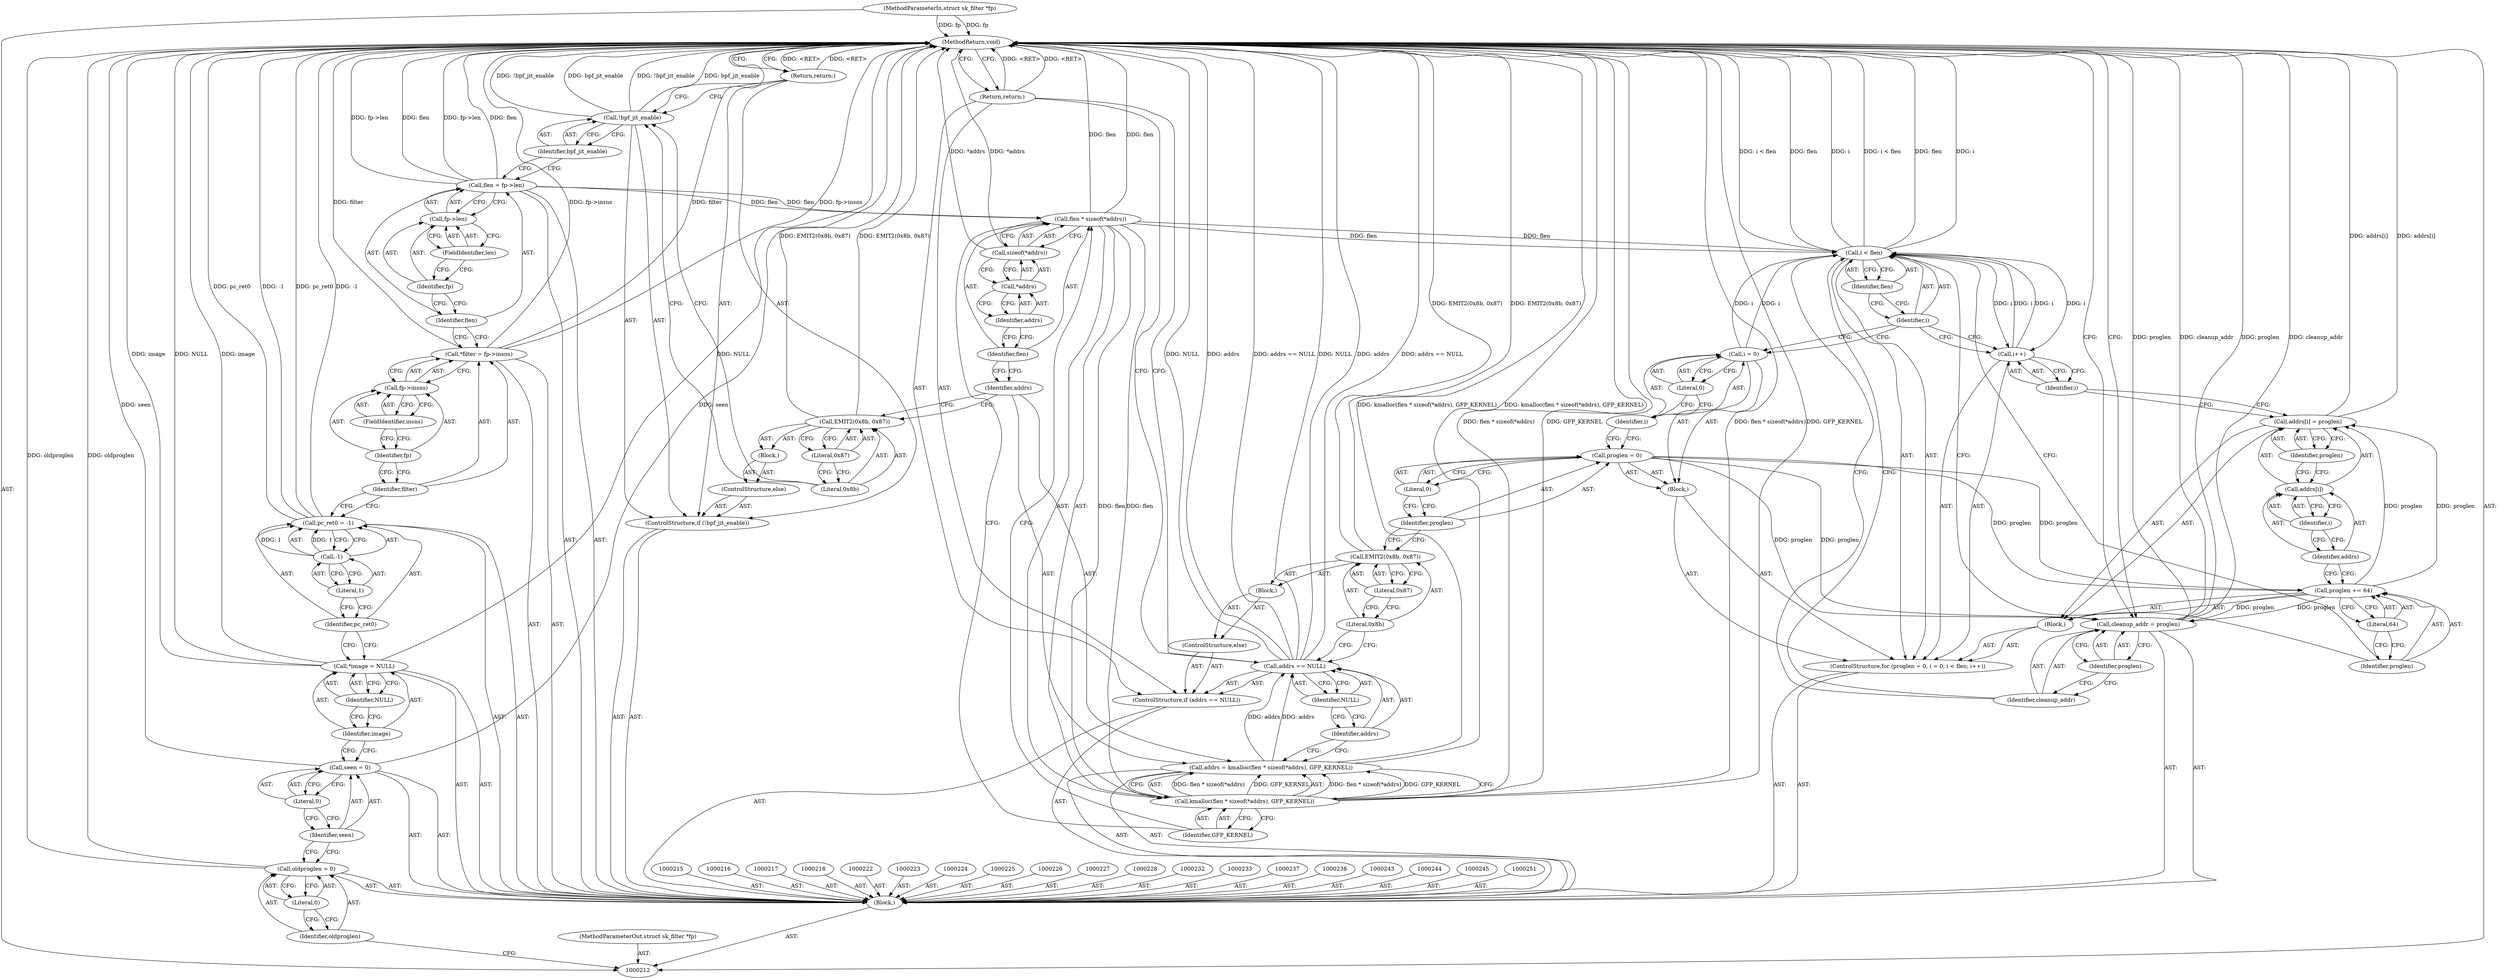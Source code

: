 digraph "0_linux_a03ffcf873fe0f2565386ca8ef832144c42e67fa" {
"1000310" [label="(MethodReturn,void)"];
"1000213" [label="(MethodParameterIn,struct sk_filter *fp)"];
"1000387" [label="(MethodParameterOut,struct sk_filter *fp)"];
"1000241" [label="(Call,-1)"];
"1000242" [label="(Literal,1)"];
"1000239" [label="(Call,pc_ret0 = -1)"];
"1000240" [label="(Identifier,pc_ret0)"];
"1000246" [label="(Call,*filter = fp->insns)"];
"1000247" [label="(Identifier,filter)"];
"1000248" [label="(Call,fp->insns)"];
"1000249" [label="(Identifier,fp)"];
"1000250" [label="(FieldIdentifier,insns)"];
"1000254" [label="(Call,fp->len)"];
"1000255" [label="(Identifier,fp)"];
"1000256" [label="(FieldIdentifier,len)"];
"1000252" [label="(Call,flen = fp->len)"];
"1000253" [label="(Identifier,flen)"];
"1000257" [label="(ControlStructure,if (!bpf_jit_enable))"];
"1000258" [label="(Call,!bpf_jit_enable)"];
"1000259" [label="(Identifier,bpf_jit_enable)"];
"1000260" [label="(Return,return;)"];
"1000214" [label="(Block,)"];
"1000266" [label="(Call,addrs = kmalloc(flen * sizeof(*addrs), GFP_KERNEL))"];
"1000267" [label="(Identifier,addrs)"];
"1000269" [label="(Call,flen * sizeof(*addrs))"];
"1000270" [label="(Identifier,flen)"];
"1000271" [label="(Call,sizeof(*addrs))"];
"1000272" [label="(Call,*addrs)"];
"1000273" [label="(Identifier,addrs)"];
"1000274" [label="(Identifier,GFP_KERNEL)"];
"1000268" [label="(Call,kmalloc(flen * sizeof(*addrs), GFP_KERNEL))"];
"1000275" [label="(ControlStructure,if (addrs == NULL))"];
"1000278" [label="(Identifier,NULL)"];
"1000276" [label="(Call,addrs == NULL)"];
"1000277" [label="(Identifier,addrs)"];
"1000279" [label="(Return,return;)"];
"1000285" [label="(ControlStructure,for (proglen = 0, i = 0; i < flen; i++))"];
"1000289" [label="(Literal,0)"];
"1000290" [label="(Call,i = 0)"];
"1000291" [label="(Identifier,i)"];
"1000292" [label="(Literal,0)"];
"1000293" [label="(Call,i < flen)"];
"1000294" [label="(Identifier,i)"];
"1000295" [label="(Identifier,flen)"];
"1000296" [label="(Call,i++)"];
"1000297" [label="(Identifier,i)"];
"1000298" [label="(Block,)"];
"1000286" [label="(Block,)"];
"1000287" [label="(Call,proglen = 0)"];
"1000288" [label="(Identifier,proglen)"];
"1000301" [label="(Literal,64)"];
"1000299" [label="(Call,proglen += 64)"];
"1000300" [label="(Identifier,proglen)"];
"1000306" [label="(Identifier,proglen)"];
"1000302" [label="(Call,addrs[i] = proglen)"];
"1000303" [label="(Call,addrs[i])"];
"1000304" [label="(Identifier,addrs)"];
"1000305" [label="(Identifier,i)"];
"1000307" [label="(Call,cleanup_addr = proglen)"];
"1000308" [label="(Identifier,cleanup_addr)"];
"1000309" [label="(Identifier,proglen)"];
"1000281" [label="(Block,)"];
"1000280" [label="(ControlStructure,else)"];
"1000283" [label="(Literal,0x8b)"];
"1000284" [label="(Literal,0x87)"];
"1000282" [label="(Call,EMIT2(0x8b, 0x87))"];
"1000262" [label="(Block,)"];
"1000261" [label="(ControlStructure,else)"];
"1000264" [label="(Literal,0x8b)"];
"1000265" [label="(Literal,0x87)"];
"1000263" [label="(Call,EMIT2(0x8b, 0x87))"];
"1000219" [label="(Call,oldproglen = 0)"];
"1000220" [label="(Identifier,oldproglen)"];
"1000221" [label="(Literal,0)"];
"1000229" [label="(Call,seen = 0)"];
"1000230" [label="(Identifier,seen)"];
"1000231" [label="(Literal,0)"];
"1000236" [label="(Identifier,NULL)"];
"1000234" [label="(Call,*image = NULL)"];
"1000235" [label="(Identifier,image)"];
"1000310" -> "1000212"  [label="AST: "];
"1000310" -> "1000260"  [label="CFG: "];
"1000310" -> "1000279"  [label="CFG: "];
"1000310" -> "1000307"  [label="CFG: "];
"1000279" -> "1000310"  [label="DDG: <RET>"];
"1000307" -> "1000310"  [label="DDG: proglen"];
"1000307" -> "1000310"  [label="DDG: cleanup_addr"];
"1000282" -> "1000310"  [label="DDG: EMIT2(0x8b, 0x87)"];
"1000302" -> "1000310"  [label="DDG: addrs[i]"];
"1000268" -> "1000310"  [label="DDG: flen * sizeof(*addrs)"];
"1000268" -> "1000310"  [label="DDG: GFP_KERNEL"];
"1000258" -> "1000310"  [label="DDG: !bpf_jit_enable"];
"1000258" -> "1000310"  [label="DDG: bpf_jit_enable"];
"1000276" -> "1000310"  [label="DDG: addrs == NULL"];
"1000276" -> "1000310"  [label="DDG: NULL"];
"1000276" -> "1000310"  [label="DDG: addrs"];
"1000293" -> "1000310"  [label="DDG: flen"];
"1000293" -> "1000310"  [label="DDG: i"];
"1000293" -> "1000310"  [label="DDG: i < flen"];
"1000213" -> "1000310"  [label="DDG: fp"];
"1000269" -> "1000310"  [label="DDG: flen"];
"1000271" -> "1000310"  [label="DDG: *addrs"];
"1000246" -> "1000310"  [label="DDG: filter"];
"1000246" -> "1000310"  [label="DDG: fp->insns"];
"1000234" -> "1000310"  [label="DDG: NULL"];
"1000234" -> "1000310"  [label="DDG: image"];
"1000252" -> "1000310"  [label="DDG: flen"];
"1000252" -> "1000310"  [label="DDG: fp->len"];
"1000239" -> "1000310"  [label="DDG: pc_ret0"];
"1000239" -> "1000310"  [label="DDG: -1"];
"1000266" -> "1000310"  [label="DDG: kmalloc(flen * sizeof(*addrs), GFP_KERNEL)"];
"1000263" -> "1000310"  [label="DDG: EMIT2(0x8b, 0x87)"];
"1000229" -> "1000310"  [label="DDG: seen"];
"1000219" -> "1000310"  [label="DDG: oldproglen"];
"1000260" -> "1000310"  [label="DDG: <RET>"];
"1000213" -> "1000212"  [label="AST: "];
"1000213" -> "1000310"  [label="DDG: fp"];
"1000387" -> "1000212"  [label="AST: "];
"1000241" -> "1000239"  [label="AST: "];
"1000241" -> "1000242"  [label="CFG: "];
"1000242" -> "1000241"  [label="AST: "];
"1000239" -> "1000241"  [label="CFG: "];
"1000241" -> "1000239"  [label="DDG: 1"];
"1000242" -> "1000241"  [label="AST: "];
"1000242" -> "1000240"  [label="CFG: "];
"1000241" -> "1000242"  [label="CFG: "];
"1000239" -> "1000214"  [label="AST: "];
"1000239" -> "1000241"  [label="CFG: "];
"1000240" -> "1000239"  [label="AST: "];
"1000241" -> "1000239"  [label="AST: "];
"1000247" -> "1000239"  [label="CFG: "];
"1000239" -> "1000310"  [label="DDG: pc_ret0"];
"1000239" -> "1000310"  [label="DDG: -1"];
"1000241" -> "1000239"  [label="DDG: 1"];
"1000240" -> "1000239"  [label="AST: "];
"1000240" -> "1000234"  [label="CFG: "];
"1000242" -> "1000240"  [label="CFG: "];
"1000246" -> "1000214"  [label="AST: "];
"1000246" -> "1000248"  [label="CFG: "];
"1000247" -> "1000246"  [label="AST: "];
"1000248" -> "1000246"  [label="AST: "];
"1000253" -> "1000246"  [label="CFG: "];
"1000246" -> "1000310"  [label="DDG: filter"];
"1000246" -> "1000310"  [label="DDG: fp->insns"];
"1000247" -> "1000246"  [label="AST: "];
"1000247" -> "1000239"  [label="CFG: "];
"1000249" -> "1000247"  [label="CFG: "];
"1000248" -> "1000246"  [label="AST: "];
"1000248" -> "1000250"  [label="CFG: "];
"1000249" -> "1000248"  [label="AST: "];
"1000250" -> "1000248"  [label="AST: "];
"1000246" -> "1000248"  [label="CFG: "];
"1000249" -> "1000248"  [label="AST: "];
"1000249" -> "1000247"  [label="CFG: "];
"1000250" -> "1000249"  [label="CFG: "];
"1000250" -> "1000248"  [label="AST: "];
"1000250" -> "1000249"  [label="CFG: "];
"1000248" -> "1000250"  [label="CFG: "];
"1000254" -> "1000252"  [label="AST: "];
"1000254" -> "1000256"  [label="CFG: "];
"1000255" -> "1000254"  [label="AST: "];
"1000256" -> "1000254"  [label="AST: "];
"1000252" -> "1000254"  [label="CFG: "];
"1000255" -> "1000254"  [label="AST: "];
"1000255" -> "1000253"  [label="CFG: "];
"1000256" -> "1000255"  [label="CFG: "];
"1000256" -> "1000254"  [label="AST: "];
"1000256" -> "1000255"  [label="CFG: "];
"1000254" -> "1000256"  [label="CFG: "];
"1000252" -> "1000214"  [label="AST: "];
"1000252" -> "1000254"  [label="CFG: "];
"1000253" -> "1000252"  [label="AST: "];
"1000254" -> "1000252"  [label="AST: "];
"1000259" -> "1000252"  [label="CFG: "];
"1000252" -> "1000310"  [label="DDG: flen"];
"1000252" -> "1000310"  [label="DDG: fp->len"];
"1000252" -> "1000269"  [label="DDG: flen"];
"1000253" -> "1000252"  [label="AST: "];
"1000253" -> "1000246"  [label="CFG: "];
"1000255" -> "1000253"  [label="CFG: "];
"1000257" -> "1000214"  [label="AST: "];
"1000258" -> "1000257"  [label="AST: "];
"1000260" -> "1000257"  [label="AST: "];
"1000261" -> "1000257"  [label="AST: "];
"1000258" -> "1000257"  [label="AST: "];
"1000258" -> "1000259"  [label="CFG: "];
"1000259" -> "1000258"  [label="AST: "];
"1000260" -> "1000258"  [label="CFG: "];
"1000264" -> "1000258"  [label="CFG: "];
"1000258" -> "1000310"  [label="DDG: !bpf_jit_enable"];
"1000258" -> "1000310"  [label="DDG: bpf_jit_enable"];
"1000259" -> "1000258"  [label="AST: "];
"1000259" -> "1000252"  [label="CFG: "];
"1000258" -> "1000259"  [label="CFG: "];
"1000260" -> "1000257"  [label="AST: "];
"1000260" -> "1000258"  [label="CFG: "];
"1000310" -> "1000260"  [label="CFG: "];
"1000260" -> "1000310"  [label="DDG: <RET>"];
"1000214" -> "1000212"  [label="AST: "];
"1000215" -> "1000214"  [label="AST: "];
"1000216" -> "1000214"  [label="AST: "];
"1000217" -> "1000214"  [label="AST: "];
"1000218" -> "1000214"  [label="AST: "];
"1000219" -> "1000214"  [label="AST: "];
"1000222" -> "1000214"  [label="AST: "];
"1000223" -> "1000214"  [label="AST: "];
"1000224" -> "1000214"  [label="AST: "];
"1000225" -> "1000214"  [label="AST: "];
"1000226" -> "1000214"  [label="AST: "];
"1000227" -> "1000214"  [label="AST: "];
"1000228" -> "1000214"  [label="AST: "];
"1000229" -> "1000214"  [label="AST: "];
"1000232" -> "1000214"  [label="AST: "];
"1000233" -> "1000214"  [label="AST: "];
"1000234" -> "1000214"  [label="AST: "];
"1000237" -> "1000214"  [label="AST: "];
"1000238" -> "1000214"  [label="AST: "];
"1000239" -> "1000214"  [label="AST: "];
"1000243" -> "1000214"  [label="AST: "];
"1000244" -> "1000214"  [label="AST: "];
"1000245" -> "1000214"  [label="AST: "];
"1000246" -> "1000214"  [label="AST: "];
"1000251" -> "1000214"  [label="AST: "];
"1000252" -> "1000214"  [label="AST: "];
"1000257" -> "1000214"  [label="AST: "];
"1000266" -> "1000214"  [label="AST: "];
"1000275" -> "1000214"  [label="AST: "];
"1000285" -> "1000214"  [label="AST: "];
"1000307" -> "1000214"  [label="AST: "];
"1000266" -> "1000214"  [label="AST: "];
"1000266" -> "1000268"  [label="CFG: "];
"1000267" -> "1000266"  [label="AST: "];
"1000268" -> "1000266"  [label="AST: "];
"1000277" -> "1000266"  [label="CFG: "];
"1000266" -> "1000310"  [label="DDG: kmalloc(flen * sizeof(*addrs), GFP_KERNEL)"];
"1000268" -> "1000266"  [label="DDG: flen * sizeof(*addrs)"];
"1000268" -> "1000266"  [label="DDG: GFP_KERNEL"];
"1000266" -> "1000276"  [label="DDG: addrs"];
"1000267" -> "1000266"  [label="AST: "];
"1000267" -> "1000263"  [label="CFG: "];
"1000270" -> "1000267"  [label="CFG: "];
"1000269" -> "1000268"  [label="AST: "];
"1000269" -> "1000271"  [label="CFG: "];
"1000270" -> "1000269"  [label="AST: "];
"1000271" -> "1000269"  [label="AST: "];
"1000274" -> "1000269"  [label="CFG: "];
"1000269" -> "1000310"  [label="DDG: flen"];
"1000269" -> "1000268"  [label="DDG: flen"];
"1000252" -> "1000269"  [label="DDG: flen"];
"1000269" -> "1000293"  [label="DDG: flen"];
"1000270" -> "1000269"  [label="AST: "];
"1000270" -> "1000267"  [label="CFG: "];
"1000273" -> "1000270"  [label="CFG: "];
"1000271" -> "1000269"  [label="AST: "];
"1000271" -> "1000272"  [label="CFG: "];
"1000272" -> "1000271"  [label="AST: "];
"1000269" -> "1000271"  [label="CFG: "];
"1000271" -> "1000310"  [label="DDG: *addrs"];
"1000272" -> "1000271"  [label="AST: "];
"1000272" -> "1000273"  [label="CFG: "];
"1000273" -> "1000272"  [label="AST: "];
"1000271" -> "1000272"  [label="CFG: "];
"1000273" -> "1000272"  [label="AST: "];
"1000273" -> "1000270"  [label="CFG: "];
"1000272" -> "1000273"  [label="CFG: "];
"1000274" -> "1000268"  [label="AST: "];
"1000274" -> "1000269"  [label="CFG: "];
"1000268" -> "1000274"  [label="CFG: "];
"1000268" -> "1000266"  [label="AST: "];
"1000268" -> "1000274"  [label="CFG: "];
"1000269" -> "1000268"  [label="AST: "];
"1000274" -> "1000268"  [label="AST: "];
"1000266" -> "1000268"  [label="CFG: "];
"1000268" -> "1000310"  [label="DDG: flen * sizeof(*addrs)"];
"1000268" -> "1000310"  [label="DDG: GFP_KERNEL"];
"1000268" -> "1000266"  [label="DDG: flen * sizeof(*addrs)"];
"1000268" -> "1000266"  [label="DDG: GFP_KERNEL"];
"1000269" -> "1000268"  [label="DDG: flen"];
"1000275" -> "1000214"  [label="AST: "];
"1000276" -> "1000275"  [label="AST: "];
"1000279" -> "1000275"  [label="AST: "];
"1000280" -> "1000275"  [label="AST: "];
"1000278" -> "1000276"  [label="AST: "];
"1000278" -> "1000277"  [label="CFG: "];
"1000276" -> "1000278"  [label="CFG: "];
"1000276" -> "1000275"  [label="AST: "];
"1000276" -> "1000278"  [label="CFG: "];
"1000277" -> "1000276"  [label="AST: "];
"1000278" -> "1000276"  [label="AST: "];
"1000279" -> "1000276"  [label="CFG: "];
"1000283" -> "1000276"  [label="CFG: "];
"1000276" -> "1000310"  [label="DDG: addrs == NULL"];
"1000276" -> "1000310"  [label="DDG: NULL"];
"1000276" -> "1000310"  [label="DDG: addrs"];
"1000266" -> "1000276"  [label="DDG: addrs"];
"1000277" -> "1000276"  [label="AST: "];
"1000277" -> "1000266"  [label="CFG: "];
"1000278" -> "1000277"  [label="CFG: "];
"1000279" -> "1000275"  [label="AST: "];
"1000279" -> "1000276"  [label="CFG: "];
"1000310" -> "1000279"  [label="CFG: "];
"1000279" -> "1000310"  [label="DDG: <RET>"];
"1000285" -> "1000214"  [label="AST: "];
"1000286" -> "1000285"  [label="AST: "];
"1000293" -> "1000285"  [label="AST: "];
"1000296" -> "1000285"  [label="AST: "];
"1000298" -> "1000285"  [label="AST: "];
"1000289" -> "1000287"  [label="AST: "];
"1000289" -> "1000288"  [label="CFG: "];
"1000287" -> "1000289"  [label="CFG: "];
"1000290" -> "1000286"  [label="AST: "];
"1000290" -> "1000292"  [label="CFG: "];
"1000291" -> "1000290"  [label="AST: "];
"1000292" -> "1000290"  [label="AST: "];
"1000294" -> "1000290"  [label="CFG: "];
"1000290" -> "1000293"  [label="DDG: i"];
"1000291" -> "1000290"  [label="AST: "];
"1000291" -> "1000287"  [label="CFG: "];
"1000292" -> "1000291"  [label="CFG: "];
"1000292" -> "1000290"  [label="AST: "];
"1000292" -> "1000291"  [label="CFG: "];
"1000290" -> "1000292"  [label="CFG: "];
"1000293" -> "1000285"  [label="AST: "];
"1000293" -> "1000295"  [label="CFG: "];
"1000294" -> "1000293"  [label="AST: "];
"1000295" -> "1000293"  [label="AST: "];
"1000300" -> "1000293"  [label="CFG: "];
"1000308" -> "1000293"  [label="CFG: "];
"1000293" -> "1000310"  [label="DDG: flen"];
"1000293" -> "1000310"  [label="DDG: i"];
"1000293" -> "1000310"  [label="DDG: i < flen"];
"1000290" -> "1000293"  [label="DDG: i"];
"1000296" -> "1000293"  [label="DDG: i"];
"1000269" -> "1000293"  [label="DDG: flen"];
"1000293" -> "1000296"  [label="DDG: i"];
"1000294" -> "1000293"  [label="AST: "];
"1000294" -> "1000290"  [label="CFG: "];
"1000294" -> "1000296"  [label="CFG: "];
"1000295" -> "1000294"  [label="CFG: "];
"1000295" -> "1000293"  [label="AST: "];
"1000295" -> "1000294"  [label="CFG: "];
"1000293" -> "1000295"  [label="CFG: "];
"1000296" -> "1000285"  [label="AST: "];
"1000296" -> "1000297"  [label="CFG: "];
"1000297" -> "1000296"  [label="AST: "];
"1000294" -> "1000296"  [label="CFG: "];
"1000296" -> "1000293"  [label="DDG: i"];
"1000293" -> "1000296"  [label="DDG: i"];
"1000297" -> "1000296"  [label="AST: "];
"1000297" -> "1000302"  [label="CFG: "];
"1000296" -> "1000297"  [label="CFG: "];
"1000298" -> "1000285"  [label="AST: "];
"1000299" -> "1000298"  [label="AST: "];
"1000302" -> "1000298"  [label="AST: "];
"1000286" -> "1000285"  [label="AST: "];
"1000287" -> "1000286"  [label="AST: "];
"1000290" -> "1000286"  [label="AST: "];
"1000287" -> "1000286"  [label="AST: "];
"1000287" -> "1000289"  [label="CFG: "];
"1000288" -> "1000287"  [label="AST: "];
"1000289" -> "1000287"  [label="AST: "];
"1000291" -> "1000287"  [label="CFG: "];
"1000287" -> "1000299"  [label="DDG: proglen"];
"1000287" -> "1000307"  [label="DDG: proglen"];
"1000288" -> "1000287"  [label="AST: "];
"1000288" -> "1000282"  [label="CFG: "];
"1000289" -> "1000288"  [label="CFG: "];
"1000301" -> "1000299"  [label="AST: "];
"1000301" -> "1000300"  [label="CFG: "];
"1000299" -> "1000301"  [label="CFG: "];
"1000299" -> "1000298"  [label="AST: "];
"1000299" -> "1000301"  [label="CFG: "];
"1000300" -> "1000299"  [label="AST: "];
"1000301" -> "1000299"  [label="AST: "];
"1000304" -> "1000299"  [label="CFG: "];
"1000287" -> "1000299"  [label="DDG: proglen"];
"1000299" -> "1000302"  [label="DDG: proglen"];
"1000299" -> "1000307"  [label="DDG: proglen"];
"1000300" -> "1000299"  [label="AST: "];
"1000300" -> "1000293"  [label="CFG: "];
"1000301" -> "1000300"  [label="CFG: "];
"1000306" -> "1000302"  [label="AST: "];
"1000306" -> "1000303"  [label="CFG: "];
"1000302" -> "1000306"  [label="CFG: "];
"1000302" -> "1000298"  [label="AST: "];
"1000302" -> "1000306"  [label="CFG: "];
"1000303" -> "1000302"  [label="AST: "];
"1000306" -> "1000302"  [label="AST: "];
"1000297" -> "1000302"  [label="CFG: "];
"1000302" -> "1000310"  [label="DDG: addrs[i]"];
"1000299" -> "1000302"  [label="DDG: proglen"];
"1000303" -> "1000302"  [label="AST: "];
"1000303" -> "1000305"  [label="CFG: "];
"1000304" -> "1000303"  [label="AST: "];
"1000305" -> "1000303"  [label="AST: "];
"1000306" -> "1000303"  [label="CFG: "];
"1000304" -> "1000303"  [label="AST: "];
"1000304" -> "1000299"  [label="CFG: "];
"1000305" -> "1000304"  [label="CFG: "];
"1000305" -> "1000303"  [label="AST: "];
"1000305" -> "1000304"  [label="CFG: "];
"1000303" -> "1000305"  [label="CFG: "];
"1000307" -> "1000214"  [label="AST: "];
"1000307" -> "1000309"  [label="CFG: "];
"1000308" -> "1000307"  [label="AST: "];
"1000309" -> "1000307"  [label="AST: "];
"1000310" -> "1000307"  [label="CFG: "];
"1000307" -> "1000310"  [label="DDG: proglen"];
"1000307" -> "1000310"  [label="DDG: cleanup_addr"];
"1000287" -> "1000307"  [label="DDG: proglen"];
"1000299" -> "1000307"  [label="DDG: proglen"];
"1000308" -> "1000307"  [label="AST: "];
"1000308" -> "1000293"  [label="CFG: "];
"1000309" -> "1000308"  [label="CFG: "];
"1000309" -> "1000307"  [label="AST: "];
"1000309" -> "1000308"  [label="CFG: "];
"1000307" -> "1000309"  [label="CFG: "];
"1000281" -> "1000280"  [label="AST: "];
"1000282" -> "1000281"  [label="AST: "];
"1000280" -> "1000275"  [label="AST: "];
"1000281" -> "1000280"  [label="AST: "];
"1000283" -> "1000282"  [label="AST: "];
"1000283" -> "1000276"  [label="CFG: "];
"1000284" -> "1000283"  [label="CFG: "];
"1000284" -> "1000282"  [label="AST: "];
"1000284" -> "1000283"  [label="CFG: "];
"1000282" -> "1000284"  [label="CFG: "];
"1000282" -> "1000281"  [label="AST: "];
"1000282" -> "1000284"  [label="CFG: "];
"1000283" -> "1000282"  [label="AST: "];
"1000284" -> "1000282"  [label="AST: "];
"1000288" -> "1000282"  [label="CFG: "];
"1000282" -> "1000310"  [label="DDG: EMIT2(0x8b, 0x87)"];
"1000262" -> "1000261"  [label="AST: "];
"1000263" -> "1000262"  [label="AST: "];
"1000261" -> "1000257"  [label="AST: "];
"1000262" -> "1000261"  [label="AST: "];
"1000264" -> "1000263"  [label="AST: "];
"1000264" -> "1000258"  [label="CFG: "];
"1000265" -> "1000264"  [label="CFG: "];
"1000265" -> "1000263"  [label="AST: "];
"1000265" -> "1000264"  [label="CFG: "];
"1000263" -> "1000265"  [label="CFG: "];
"1000263" -> "1000262"  [label="AST: "];
"1000263" -> "1000265"  [label="CFG: "];
"1000264" -> "1000263"  [label="AST: "];
"1000265" -> "1000263"  [label="AST: "];
"1000267" -> "1000263"  [label="CFG: "];
"1000263" -> "1000310"  [label="DDG: EMIT2(0x8b, 0x87)"];
"1000219" -> "1000214"  [label="AST: "];
"1000219" -> "1000221"  [label="CFG: "];
"1000220" -> "1000219"  [label="AST: "];
"1000221" -> "1000219"  [label="AST: "];
"1000230" -> "1000219"  [label="CFG: "];
"1000219" -> "1000310"  [label="DDG: oldproglen"];
"1000220" -> "1000219"  [label="AST: "];
"1000220" -> "1000212"  [label="CFG: "];
"1000221" -> "1000220"  [label="CFG: "];
"1000221" -> "1000219"  [label="AST: "];
"1000221" -> "1000220"  [label="CFG: "];
"1000219" -> "1000221"  [label="CFG: "];
"1000229" -> "1000214"  [label="AST: "];
"1000229" -> "1000231"  [label="CFG: "];
"1000230" -> "1000229"  [label="AST: "];
"1000231" -> "1000229"  [label="AST: "];
"1000235" -> "1000229"  [label="CFG: "];
"1000229" -> "1000310"  [label="DDG: seen"];
"1000230" -> "1000229"  [label="AST: "];
"1000230" -> "1000219"  [label="CFG: "];
"1000231" -> "1000230"  [label="CFG: "];
"1000231" -> "1000229"  [label="AST: "];
"1000231" -> "1000230"  [label="CFG: "];
"1000229" -> "1000231"  [label="CFG: "];
"1000236" -> "1000234"  [label="AST: "];
"1000236" -> "1000235"  [label="CFG: "];
"1000234" -> "1000236"  [label="CFG: "];
"1000234" -> "1000214"  [label="AST: "];
"1000234" -> "1000236"  [label="CFG: "];
"1000235" -> "1000234"  [label="AST: "];
"1000236" -> "1000234"  [label="AST: "];
"1000240" -> "1000234"  [label="CFG: "];
"1000234" -> "1000310"  [label="DDG: NULL"];
"1000234" -> "1000310"  [label="DDG: image"];
"1000235" -> "1000234"  [label="AST: "];
"1000235" -> "1000229"  [label="CFG: "];
"1000236" -> "1000235"  [label="CFG: "];
}
